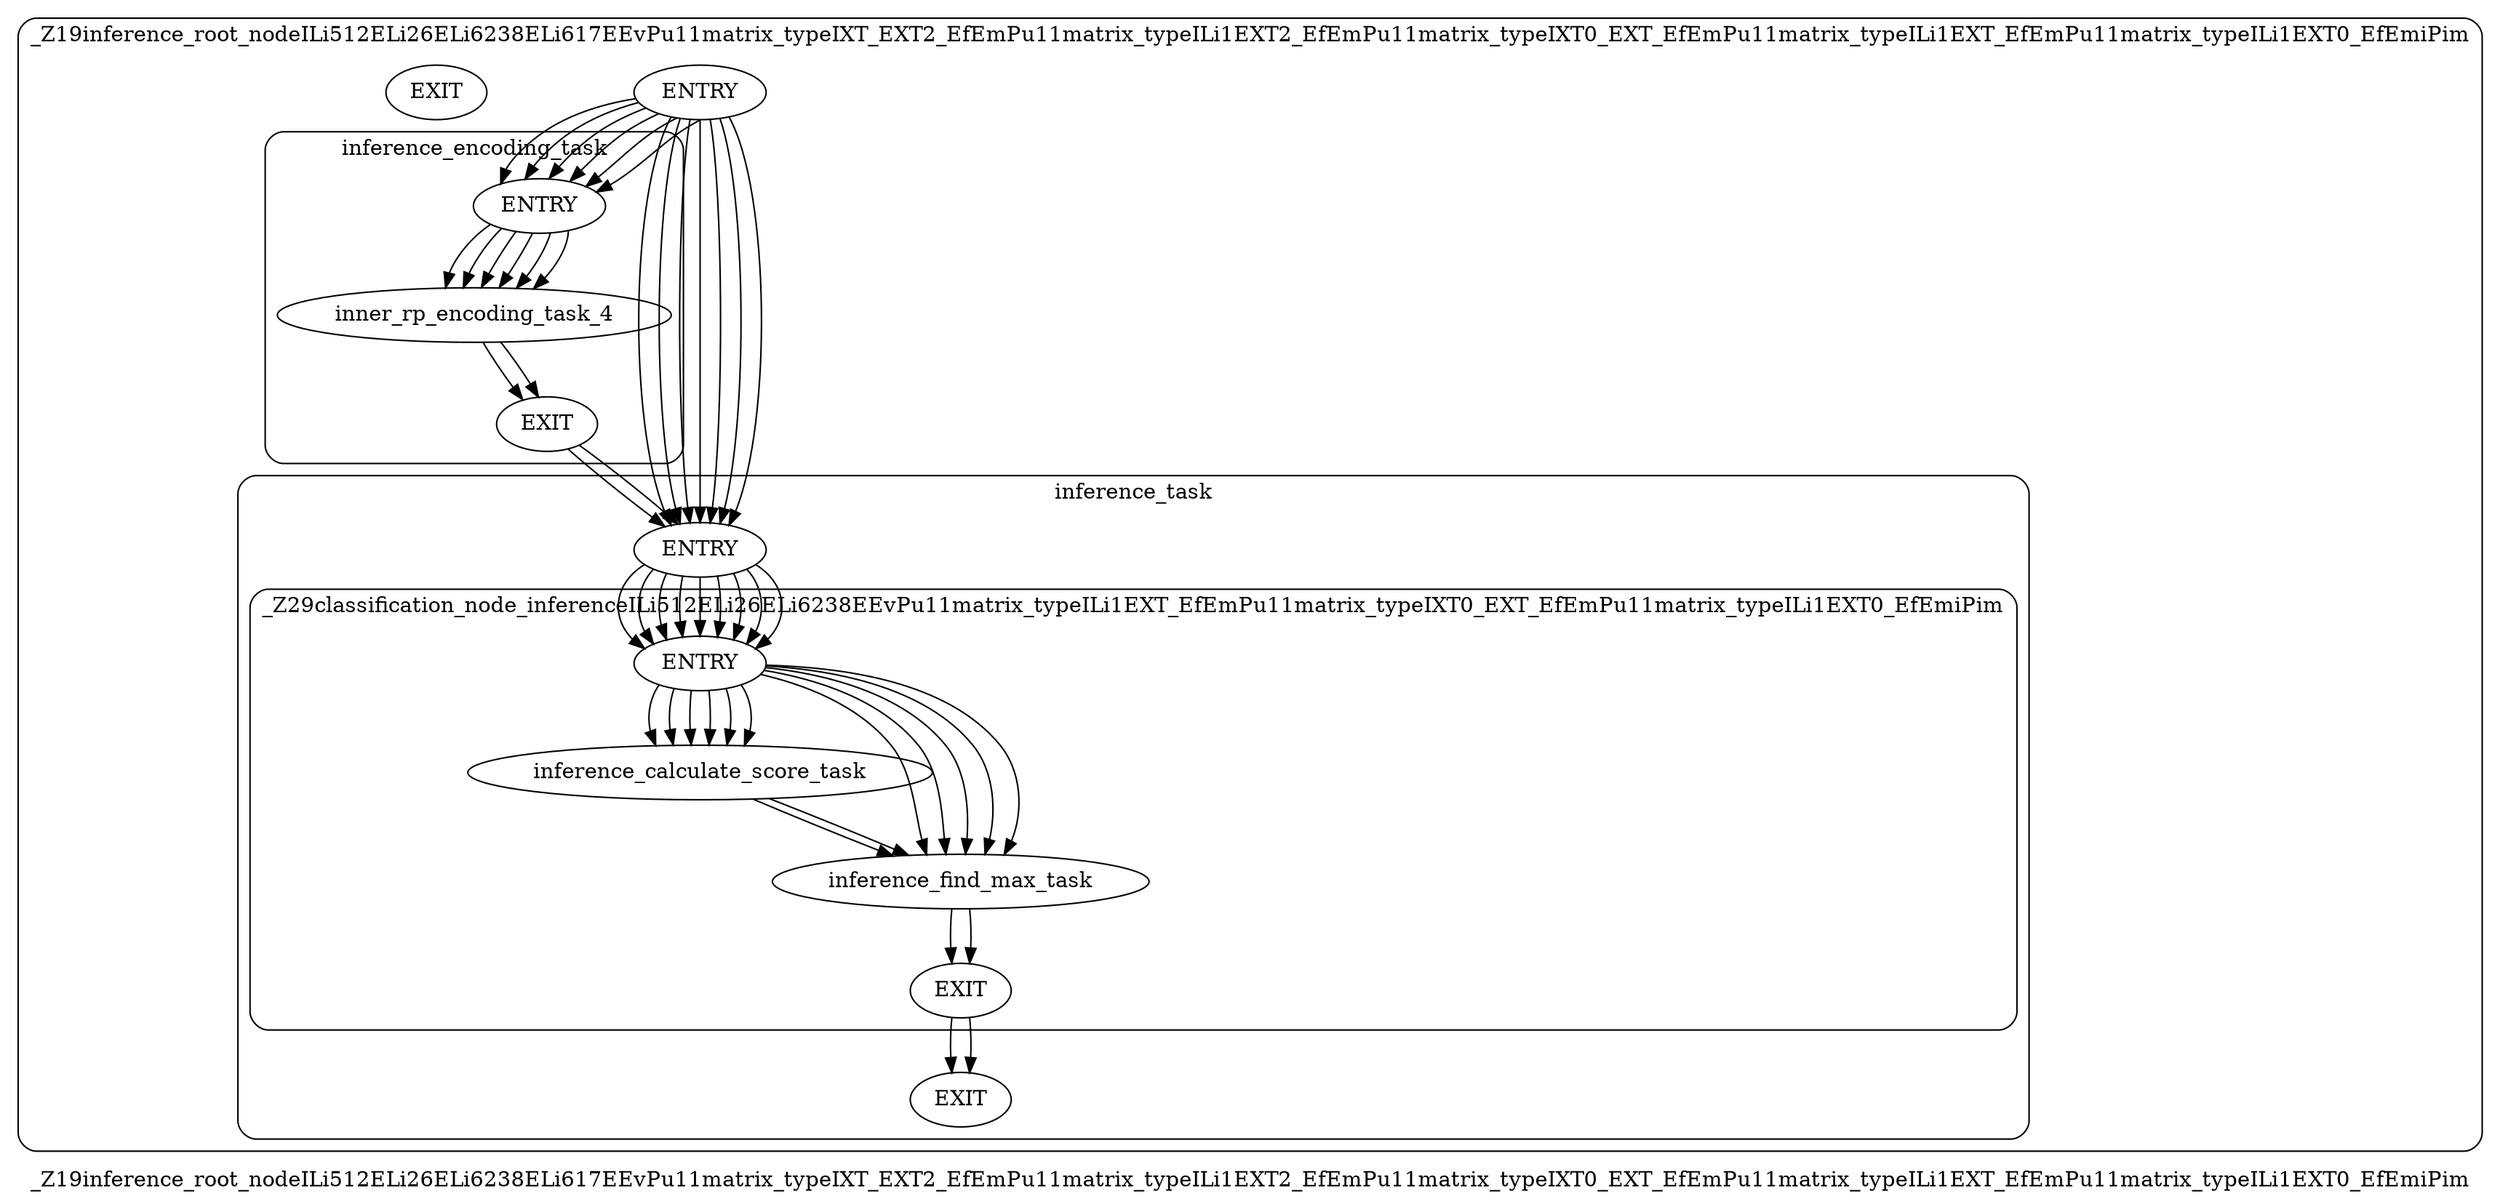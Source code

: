 digraph "HPVM DAG" {
label=_Z19inference_root_nodeILi512ELi26ELi6238ELi617EEvPu11matrix_typeIXT_EXT2_EfEmPu11matrix_typeILi1EXT2_EfEmPu11matrix_typeIXT0_EXT_EfEmPu11matrix_typeILi1EXT_EfEmPu11matrix_typeILi1EXT0_EfEmiPim
compound=true;
style="rounded"subgraph "cluster _Z19inference_root_nodeILi512ELi26ELi6238ELi617EEvPu11matrix_typeIXT_EXT2_EfEmPu11matrix_typeILi1EXT2_EfEmPu11matrix_typeIXT0_EXT_EfEmPu11matrix_typeILi1EXT_EfEmPu11matrix_typeILi1EXT0_EfEmiPim"{
label = _Z19inference_root_nodeILi512ELi26ELi6238ELi617EEvPu11matrix_typeIXT_EXT2_EfEmPu11matrix_typeILi1EXT2_EfEmPu11matrix_typeIXT0_EXT_EfEmPu11matrix_typeILi1EXT_EfEmPu11matrix_typeILi1EXT0_EfEmiPim
_Z19inference_root_nodeILi512ELi26ELi6238ELi617EEvPu11matrix_typeIXT_EXT2_EfEmPu11matrix_typeILi1EXT2_EfEmPu11matrix_typeIXT0_EXT_EfEmPu11matrix_typeILi1EXT_EfEmPu11matrix_typeILi1EXT0_EfEmiPimENTRY[label = "ENTRY"]
_Z19inference_root_nodeILi512ELi26ELi6238ELi617EEvPu11matrix_typeIXT_EXT2_EfEmPu11matrix_typeILi1EXT2_EfEmPu11matrix_typeIXT0_EXT_EfEmPu11matrix_typeILi1EXT_EfEmPu11matrix_typeILi1EXT0_EfEmiPimEXIT[label = "EXIT"]
subgraph "cluster inference_encoding_task"{
label = inference_encoding_task
inference_encoding_taskENTRY[label = "ENTRY"]
inference_encoding_taskEXIT[label = "EXIT"]
inner_rp_encoding_task_4
inference_encoding_taskENTRY->inner_rp_encoding_task_4
inference_encoding_taskENTRY->inner_rp_encoding_task_4
inference_encoding_taskENTRY->inner_rp_encoding_task_4
inference_encoding_taskENTRY->inner_rp_encoding_task_4
inference_encoding_taskENTRY->inner_rp_encoding_task_4
inference_encoding_taskENTRY->inner_rp_encoding_task_4
inner_rp_encoding_task_4->inference_encoding_taskEXIT

inner_rp_encoding_task_4->inference_encoding_taskEXIT

} 
subgraph "cluster inference_task"{
label = inference_task
inference_taskENTRY[label = "ENTRY"]
inference_taskEXIT[label = "EXIT"]
subgraph "cluster _Z29classification_node_inferenceILi512ELi26ELi6238EEvPu11matrix_typeILi1EXT_EfEmPu11matrix_typeIXT0_EXT_EfEmPu11matrix_typeILi1EXT0_EfEmiPim"{
label = _Z29classification_node_inferenceILi512ELi26ELi6238EEvPu11matrix_typeILi1EXT_EfEmPu11matrix_typeIXT0_EXT_EfEmPu11matrix_typeILi1EXT0_EfEmiPim
_Z29classification_node_inferenceILi512ELi26ELi6238EEvPu11matrix_typeILi1EXT_EfEmPu11matrix_typeIXT0_EXT_EfEmPu11matrix_typeILi1EXT0_EfEmiPimENTRY[label = "ENTRY"]
_Z29classification_node_inferenceILi512ELi26ELi6238EEvPu11matrix_typeILi1EXT_EfEmPu11matrix_typeIXT0_EXT_EfEmPu11matrix_typeILi1EXT0_EfEmiPimEXIT[label = "EXIT"]
inference_calculate_score_task
inference_find_max_task
_Z29classification_node_inferenceILi512ELi26ELi6238EEvPu11matrix_typeILi1EXT_EfEmPu11matrix_typeIXT0_EXT_EfEmPu11matrix_typeILi1EXT0_EfEmiPimENTRY->inference_calculate_score_task
_Z29classification_node_inferenceILi512ELi26ELi6238EEvPu11matrix_typeILi1EXT_EfEmPu11matrix_typeIXT0_EXT_EfEmPu11matrix_typeILi1EXT0_EfEmiPimENTRY->inference_calculate_score_task
_Z29classification_node_inferenceILi512ELi26ELi6238EEvPu11matrix_typeILi1EXT_EfEmPu11matrix_typeIXT0_EXT_EfEmPu11matrix_typeILi1EXT0_EfEmiPimENTRY->inference_calculate_score_task
_Z29classification_node_inferenceILi512ELi26ELi6238EEvPu11matrix_typeILi1EXT_EfEmPu11matrix_typeIXT0_EXT_EfEmPu11matrix_typeILi1EXT0_EfEmiPimENTRY->inference_calculate_score_task
_Z29classification_node_inferenceILi512ELi26ELi6238EEvPu11matrix_typeILi1EXT_EfEmPu11matrix_typeIXT0_EXT_EfEmPu11matrix_typeILi1EXT0_EfEmiPimENTRY->inference_calculate_score_task
_Z29classification_node_inferenceILi512ELi26ELi6238EEvPu11matrix_typeILi1EXT_EfEmPu11matrix_typeIXT0_EXT_EfEmPu11matrix_typeILi1EXT0_EfEmiPimENTRY->inference_calculate_score_task
_Z29classification_node_inferenceILi512ELi26ELi6238EEvPu11matrix_typeILi1EXT_EfEmPu11matrix_typeIXT0_EXT_EfEmPu11matrix_typeILi1EXT0_EfEmiPimENTRY->inference_find_max_task
_Z29classification_node_inferenceILi512ELi26ELi6238EEvPu11matrix_typeILi1EXT_EfEmPu11matrix_typeIXT0_EXT_EfEmPu11matrix_typeILi1EXT0_EfEmiPimENTRY->inference_find_max_task
_Z29classification_node_inferenceILi512ELi26ELi6238EEvPu11matrix_typeILi1EXT_EfEmPu11matrix_typeIXT0_EXT_EfEmPu11matrix_typeILi1EXT0_EfEmiPimENTRY->inference_find_max_task
_Z29classification_node_inferenceILi512ELi26ELi6238EEvPu11matrix_typeILi1EXT_EfEmPu11matrix_typeIXT0_EXT_EfEmPu11matrix_typeILi1EXT0_EfEmiPimENTRY->inference_find_max_task
_Z29classification_node_inferenceILi512ELi26ELi6238EEvPu11matrix_typeILi1EXT_EfEmPu11matrix_typeIXT0_EXT_EfEmPu11matrix_typeILi1EXT0_EfEmiPimENTRY->inference_find_max_task
inference_find_max_task->_Z29classification_node_inferenceILi512ELi26ELi6238EEvPu11matrix_typeILi1EXT_EfEmPu11matrix_typeIXT0_EXT_EfEmPu11matrix_typeILi1EXT0_EfEmiPimEXIT

inference_find_max_task->_Z29classification_node_inferenceILi512ELi26ELi6238EEvPu11matrix_typeILi1EXT_EfEmPu11matrix_typeIXT0_EXT_EfEmPu11matrix_typeILi1EXT0_EfEmiPimEXIT

inference_calculate_score_task->inference_find_max_task

inference_calculate_score_task->inference_find_max_task

} 
inference_taskENTRY->_Z29classification_node_inferenceILi512ELi26ELi6238EEvPu11matrix_typeILi1EXT_EfEmPu11matrix_typeIXT0_EXT_EfEmPu11matrix_typeILi1EXT0_EfEmiPimENTRY
inference_taskENTRY->_Z29classification_node_inferenceILi512ELi26ELi6238EEvPu11matrix_typeILi1EXT_EfEmPu11matrix_typeIXT0_EXT_EfEmPu11matrix_typeILi1EXT0_EfEmiPimENTRY
inference_taskENTRY->_Z29classification_node_inferenceILi512ELi26ELi6238EEvPu11matrix_typeILi1EXT_EfEmPu11matrix_typeIXT0_EXT_EfEmPu11matrix_typeILi1EXT0_EfEmiPimENTRY
inference_taskENTRY->_Z29classification_node_inferenceILi512ELi26ELi6238EEvPu11matrix_typeILi1EXT_EfEmPu11matrix_typeIXT0_EXT_EfEmPu11matrix_typeILi1EXT0_EfEmiPimENTRY
inference_taskENTRY->_Z29classification_node_inferenceILi512ELi26ELi6238EEvPu11matrix_typeILi1EXT_EfEmPu11matrix_typeIXT0_EXT_EfEmPu11matrix_typeILi1EXT0_EfEmiPimENTRY
inference_taskENTRY->_Z29classification_node_inferenceILi512ELi26ELi6238EEvPu11matrix_typeILi1EXT_EfEmPu11matrix_typeIXT0_EXT_EfEmPu11matrix_typeILi1EXT0_EfEmiPimENTRY
inference_taskENTRY->_Z29classification_node_inferenceILi512ELi26ELi6238EEvPu11matrix_typeILi1EXT_EfEmPu11matrix_typeIXT0_EXT_EfEmPu11matrix_typeILi1EXT0_EfEmiPimENTRY
inference_taskENTRY->_Z29classification_node_inferenceILi512ELi26ELi6238EEvPu11matrix_typeILi1EXT_EfEmPu11matrix_typeIXT0_EXT_EfEmPu11matrix_typeILi1EXT0_EfEmiPimENTRY
inference_taskENTRY->_Z29classification_node_inferenceILi512ELi26ELi6238EEvPu11matrix_typeILi1EXT_EfEmPu11matrix_typeIXT0_EXT_EfEmPu11matrix_typeILi1EXT0_EfEmiPimENTRY
_Z29classification_node_inferenceILi512ELi26ELi6238EEvPu11matrix_typeILi1EXT_EfEmPu11matrix_typeIXT0_EXT_EfEmPu11matrix_typeILi1EXT0_EfEmiPimEXIT->inference_taskEXIT

_Z29classification_node_inferenceILi512ELi26ELi6238EEvPu11matrix_typeILi1EXT_EfEmPu11matrix_typeIXT0_EXT_EfEmPu11matrix_typeILi1EXT0_EfEmiPimEXIT->inference_taskEXIT

} 
_Z19inference_root_nodeILi512ELi26ELi6238ELi617EEvPu11matrix_typeIXT_EXT2_EfEmPu11matrix_typeILi1EXT2_EfEmPu11matrix_typeIXT0_EXT_EfEmPu11matrix_typeILi1EXT_EfEmPu11matrix_typeILi1EXT0_EfEmiPimENTRY->inference_encoding_taskENTRY
_Z19inference_root_nodeILi512ELi26ELi6238ELi617EEvPu11matrix_typeIXT_EXT2_EfEmPu11matrix_typeILi1EXT2_EfEmPu11matrix_typeIXT0_EXT_EfEmPu11matrix_typeILi1EXT_EfEmPu11matrix_typeILi1EXT0_EfEmiPimENTRY->inference_encoding_taskENTRY
_Z19inference_root_nodeILi512ELi26ELi6238ELi617EEvPu11matrix_typeIXT_EXT2_EfEmPu11matrix_typeILi1EXT2_EfEmPu11matrix_typeIXT0_EXT_EfEmPu11matrix_typeILi1EXT_EfEmPu11matrix_typeILi1EXT0_EfEmiPimENTRY->inference_encoding_taskENTRY
_Z19inference_root_nodeILi512ELi26ELi6238ELi617EEvPu11matrix_typeIXT_EXT2_EfEmPu11matrix_typeILi1EXT2_EfEmPu11matrix_typeIXT0_EXT_EfEmPu11matrix_typeILi1EXT_EfEmPu11matrix_typeILi1EXT0_EfEmiPimENTRY->inference_encoding_taskENTRY
_Z19inference_root_nodeILi512ELi26ELi6238ELi617EEvPu11matrix_typeIXT_EXT2_EfEmPu11matrix_typeILi1EXT2_EfEmPu11matrix_typeIXT0_EXT_EfEmPu11matrix_typeILi1EXT_EfEmPu11matrix_typeILi1EXT0_EfEmiPimENTRY->inference_encoding_taskENTRY
_Z19inference_root_nodeILi512ELi26ELi6238ELi617EEvPu11matrix_typeIXT_EXT2_EfEmPu11matrix_typeILi1EXT2_EfEmPu11matrix_typeIXT0_EXT_EfEmPu11matrix_typeILi1EXT_EfEmPu11matrix_typeILi1EXT0_EfEmiPimENTRY->inference_encoding_taskENTRY
_Z19inference_root_nodeILi512ELi26ELi6238ELi617EEvPu11matrix_typeIXT_EXT2_EfEmPu11matrix_typeILi1EXT2_EfEmPu11matrix_typeIXT0_EXT_EfEmPu11matrix_typeILi1EXT_EfEmPu11matrix_typeILi1EXT0_EfEmiPimENTRY->inference_taskENTRY
_Z19inference_root_nodeILi512ELi26ELi6238ELi617EEvPu11matrix_typeIXT_EXT2_EfEmPu11matrix_typeILi1EXT2_EfEmPu11matrix_typeIXT0_EXT_EfEmPu11matrix_typeILi1EXT_EfEmPu11matrix_typeILi1EXT0_EfEmiPimENTRY->inference_taskENTRY
_Z19inference_root_nodeILi512ELi26ELi6238ELi617EEvPu11matrix_typeIXT_EXT2_EfEmPu11matrix_typeILi1EXT2_EfEmPu11matrix_typeIXT0_EXT_EfEmPu11matrix_typeILi1EXT_EfEmPu11matrix_typeILi1EXT0_EfEmiPimENTRY->inference_taskENTRY
_Z19inference_root_nodeILi512ELi26ELi6238ELi617EEvPu11matrix_typeIXT_EXT2_EfEmPu11matrix_typeILi1EXT2_EfEmPu11matrix_typeIXT0_EXT_EfEmPu11matrix_typeILi1EXT_EfEmPu11matrix_typeILi1EXT0_EfEmiPimENTRY->inference_taskENTRY
_Z19inference_root_nodeILi512ELi26ELi6238ELi617EEvPu11matrix_typeIXT_EXT2_EfEmPu11matrix_typeILi1EXT2_EfEmPu11matrix_typeIXT0_EXT_EfEmPu11matrix_typeILi1EXT_EfEmPu11matrix_typeILi1EXT0_EfEmiPimENTRY->inference_taskENTRY
_Z19inference_root_nodeILi512ELi26ELi6238ELi617EEvPu11matrix_typeIXT_EXT2_EfEmPu11matrix_typeILi1EXT2_EfEmPu11matrix_typeIXT0_EXT_EfEmPu11matrix_typeILi1EXT_EfEmPu11matrix_typeILi1EXT0_EfEmiPimENTRY->inference_taskENTRY
_Z19inference_root_nodeILi512ELi26ELi6238ELi617EEvPu11matrix_typeIXT_EXT2_EfEmPu11matrix_typeILi1EXT2_EfEmPu11matrix_typeIXT0_EXT_EfEmPu11matrix_typeILi1EXT_EfEmPu11matrix_typeILi1EXT0_EfEmiPimENTRY->inference_taskENTRY
inference_encoding_taskEXIT->inference_taskENTRY

inference_encoding_taskEXIT->inference_taskENTRY

} 
}
